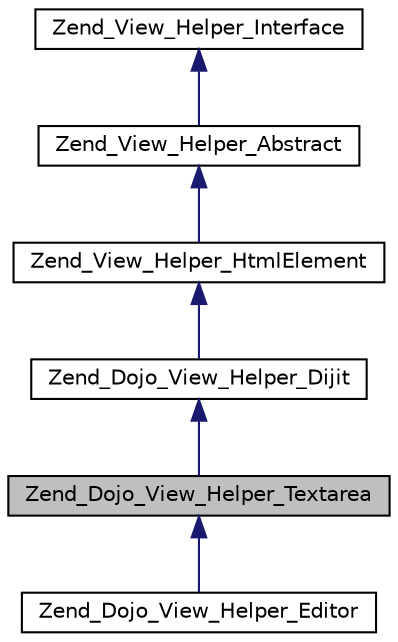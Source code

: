 digraph G
{
  edge [fontname="Helvetica",fontsize="10",labelfontname="Helvetica",labelfontsize="10"];
  node [fontname="Helvetica",fontsize="10",shape=record];
  Node1 [label="Zend_Dojo_View_Helper_Textarea",height=0.2,width=0.4,color="black", fillcolor="grey75", style="filled" fontcolor="black"];
  Node2 -> Node1 [dir="back",color="midnightblue",fontsize="10",style="solid",fontname="Helvetica"];
  Node2 [label="Zend_Dojo_View_Helper_Dijit",height=0.2,width=0.4,color="black", fillcolor="white", style="filled",URL="$class_zend___dojo___view___helper___dijit.html"];
  Node3 -> Node2 [dir="back",color="midnightblue",fontsize="10",style="solid",fontname="Helvetica"];
  Node3 [label="Zend_View_Helper_HtmlElement",height=0.2,width=0.4,color="black", fillcolor="white", style="filled",URL="$class_zend___view___helper___html_element.html"];
  Node4 -> Node3 [dir="back",color="midnightblue",fontsize="10",style="solid",fontname="Helvetica"];
  Node4 [label="Zend_View_Helper_Abstract",height=0.2,width=0.4,color="black", fillcolor="white", style="filled",URL="$class_zend___view___helper___abstract.html"];
  Node5 -> Node4 [dir="back",color="midnightblue",fontsize="10",style="solid",fontname="Helvetica"];
  Node5 [label="Zend_View_Helper_Interface",height=0.2,width=0.4,color="black", fillcolor="white", style="filled",URL="$interface_zend___view___helper___interface.html"];
  Node1 -> Node6 [dir="back",color="midnightblue",fontsize="10",style="solid",fontname="Helvetica"];
  Node6 [label="Zend_Dojo_View_Helper_Editor",height=0.2,width=0.4,color="black", fillcolor="white", style="filled",URL="$class_zend___dojo___view___helper___editor.html"];
}
